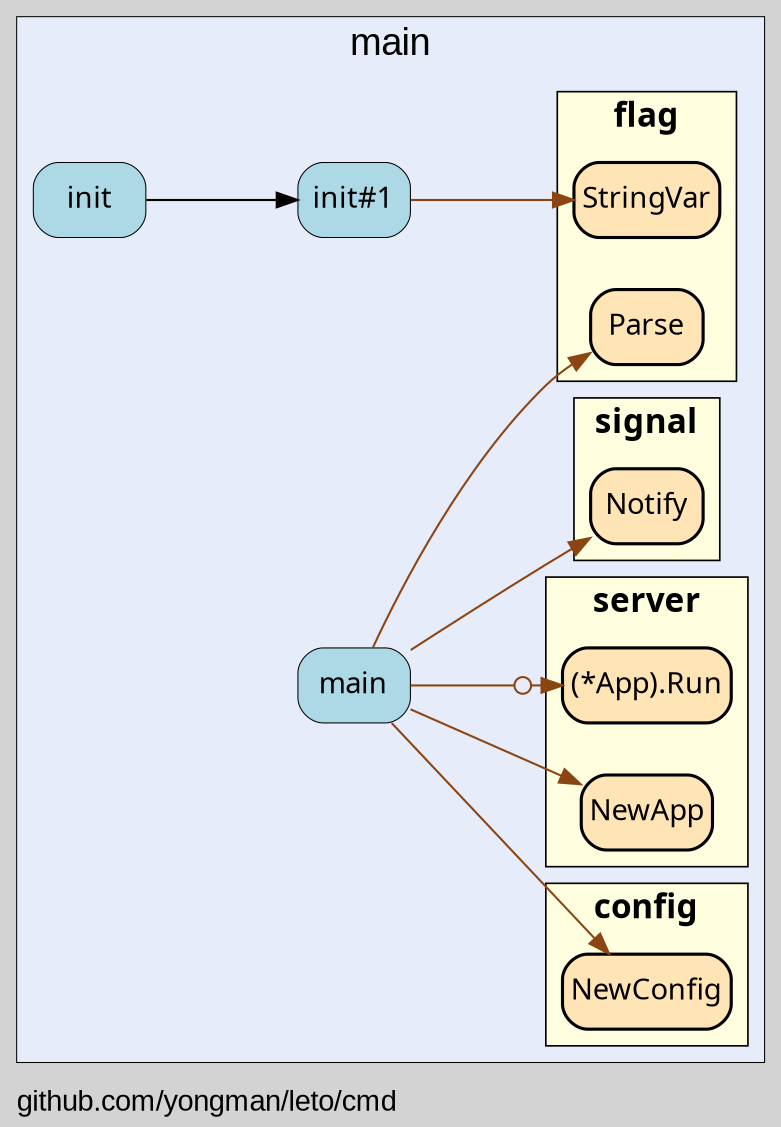 digraph gocallvis {
    label="github.com/yongman/leto/cmd";
    labeljust="l";
    fontname="Arial";
    fontsize="14";
    rankdir="LR";
    bgcolor="lightgray";
    style="solid";
    penwidth="0.5";
    pad="0.0";
    nodesep="0.35";

    node [shape="box" style="filled,rounded" fillcolor="honeydew" fontname="Verdana" penwidth="1.0" margin="0.05,0.0"];
    edge [minlen="2"]

    subgraph "cluster_focus" {
        bgcolor="#e6ecfa";
label="main";
labelloc="t";
labeljust="c";
fontsize="18";
        
        "github.com/yongman/leto/cmd.init#1" [ penwidth="0.5" tooltip="github.com/yongman/leto/cmd.init#1 | defined in main.go:28\nat main.go:29: calling [flag.StringVar]\nat main.go:30: calling [flag.StringVar]\nat main.go:31: calling [flag.StringVar]\nat main.go:32: calling [flag.StringVar]\nat main.go:33: calling [flag.StringVar]" fillcolor="lightblue" label="init#1" ]
        "github.com/yongman/leto/cmd.init" [ fillcolor="lightblue" label="init" penwidth="0.5" tooltip="github.com/yongman/leto/cmd.init | defined in .:0\nat .:0: calling [github.com/yongman/leto/cmd.init#1]" ]
        "github.com/yongman/leto/cmd.main" [ fillcolor="lightblue" label="main" penwidth="0.5" tooltip="github.com/yongman/leto/cmd.main | defined in main.go:36\nat main.go:37: calling [flag.Parse]\nat main.go:43: calling [github.com/yongman/leto/config.NewConfig]\nat main.go:45: calling [github.com/yongman/leto/server.NewApp]\nat main.go:48: calling [os/signal.Notify]\nat main.go:50: calling [(*github.com/yongman/leto/server.App).Run]" ]
        
        subgraph "cluster_flag" {
        penwidth="0.8";
fontsize="16";
label="flag";
tooltip="package: flag";
style="filled";
fillcolor="lightyellow";
fontname="Tahoma bold";
rank="sink";
URL="/?f=flag";
        
        "flag.StringVar" [ fillcolor="moccasin" label="StringVar" penwidth="1.5" tooltip="flag.StringVar | defined in flag.go:850" ]
        "flag.Parse" [ fillcolor="moccasin" label="Parse" penwidth="1.5" tooltip="flag.Parse | defined in flag.go:1135" ]
        
    }

        subgraph "cluster_github.com/yongman/leto/config" {
        URL="/?f=github.com/yongman/leto/config";
style="filled";
fillcolor="lightyellow";
fontname="Tahoma bold";
rank="sink";
label="config";
tooltip="package: github.com/yongman/leto/config";
penwidth="0.8";
fontsize="16";
        
        "github.com/yongman/leto/config.NewConfig" [ fillcolor="moccasin" label="NewConfig" penwidth="1.5" tooltip="github.com/yongman/leto/config.NewConfig | defined in config.go:12" ]
        
    }

        subgraph "cluster_github.com/yongman/leto/server" {
        fontsize="16";
fontname="Tahoma bold";
rank="sink";
label="server";
tooltip="package: github.com/yongman/leto/server";
penwidth="0.8";
style="filled";
fillcolor="lightyellow";
URL="/?f=github.com/yongman/leto/server";
        
        "github.com/yongman/leto/server.NewApp" [ tooltip="github.com/yongman/leto/server.NewApp | defined in server.go:24" fillcolor="moccasin" label="NewApp" penwidth="1.5" ]
        "(*github.com/yongman/leto/server.App).Run" [ fillcolor="moccasin" label="(*App).Run" penwidth="1.5" tooltip="(*github.com/yongman/leto/server.App).Run | defined in server.go:63" ]
        
    }

        subgraph "cluster_os/signal" {
        fillcolor="lightyellow";
fontname="Tahoma bold";
rank="sink";
label="signal";
style="filled";
fontsize="16";
URL="/?f=os/signal";
tooltip="package: os/signal";
penwidth="0.8";
        
        "os/signal.Notify" [ fillcolor="moccasin" label="Notify" penwidth="1.5" tooltip="os/signal.Notify | defined in signal.go:121" ]
        
    }

    }

    "github.com/yongman/leto/cmd.init#1" -> "flag.StringVar" [ color="saddlebrown" tooltip="at main.go:29: calling [flag.StringVar]\nat main.go:30: calling [flag.StringVar]\nat main.go:31: calling [flag.StringVar]\nat main.go:32: calling [flag.StringVar]\nat main.go:33: calling [flag.StringVar]" ]
    "github.com/yongman/leto/cmd.init" -> "github.com/yongman/leto/cmd.init#1" [ tooltip="at .:0: calling [github.com/yongman/leto/cmd.init#1]" ]
    "github.com/yongman/leto/cmd.main" -> "flag.Parse" [ color="saddlebrown" tooltip="at main.go:37: calling [flag.Parse]" ]
    "github.com/yongman/leto/cmd.main" -> "github.com/yongman/leto/config.NewConfig" [ color="saddlebrown" tooltip="at main.go:43: calling [github.com/yongman/leto/config.NewConfig]" ]
    "github.com/yongman/leto/cmd.main" -> "github.com/yongman/leto/server.NewApp" [ color="saddlebrown" tooltip="at main.go:45: calling [github.com/yongman/leto/server.NewApp]" ]
    "github.com/yongman/leto/cmd.main" -> "os/signal.Notify" [ color="saddlebrown" tooltip="at main.go:48: calling [os/signal.Notify]" ]
    "github.com/yongman/leto/cmd.main" -> "(*github.com/yongman/leto/server.App).Run" [ arrowhead="normalnoneodot" color="saddlebrown" tooltip="at main.go:50: calling [(*github.com/yongman/leto/server.App).Run]" ]
}
